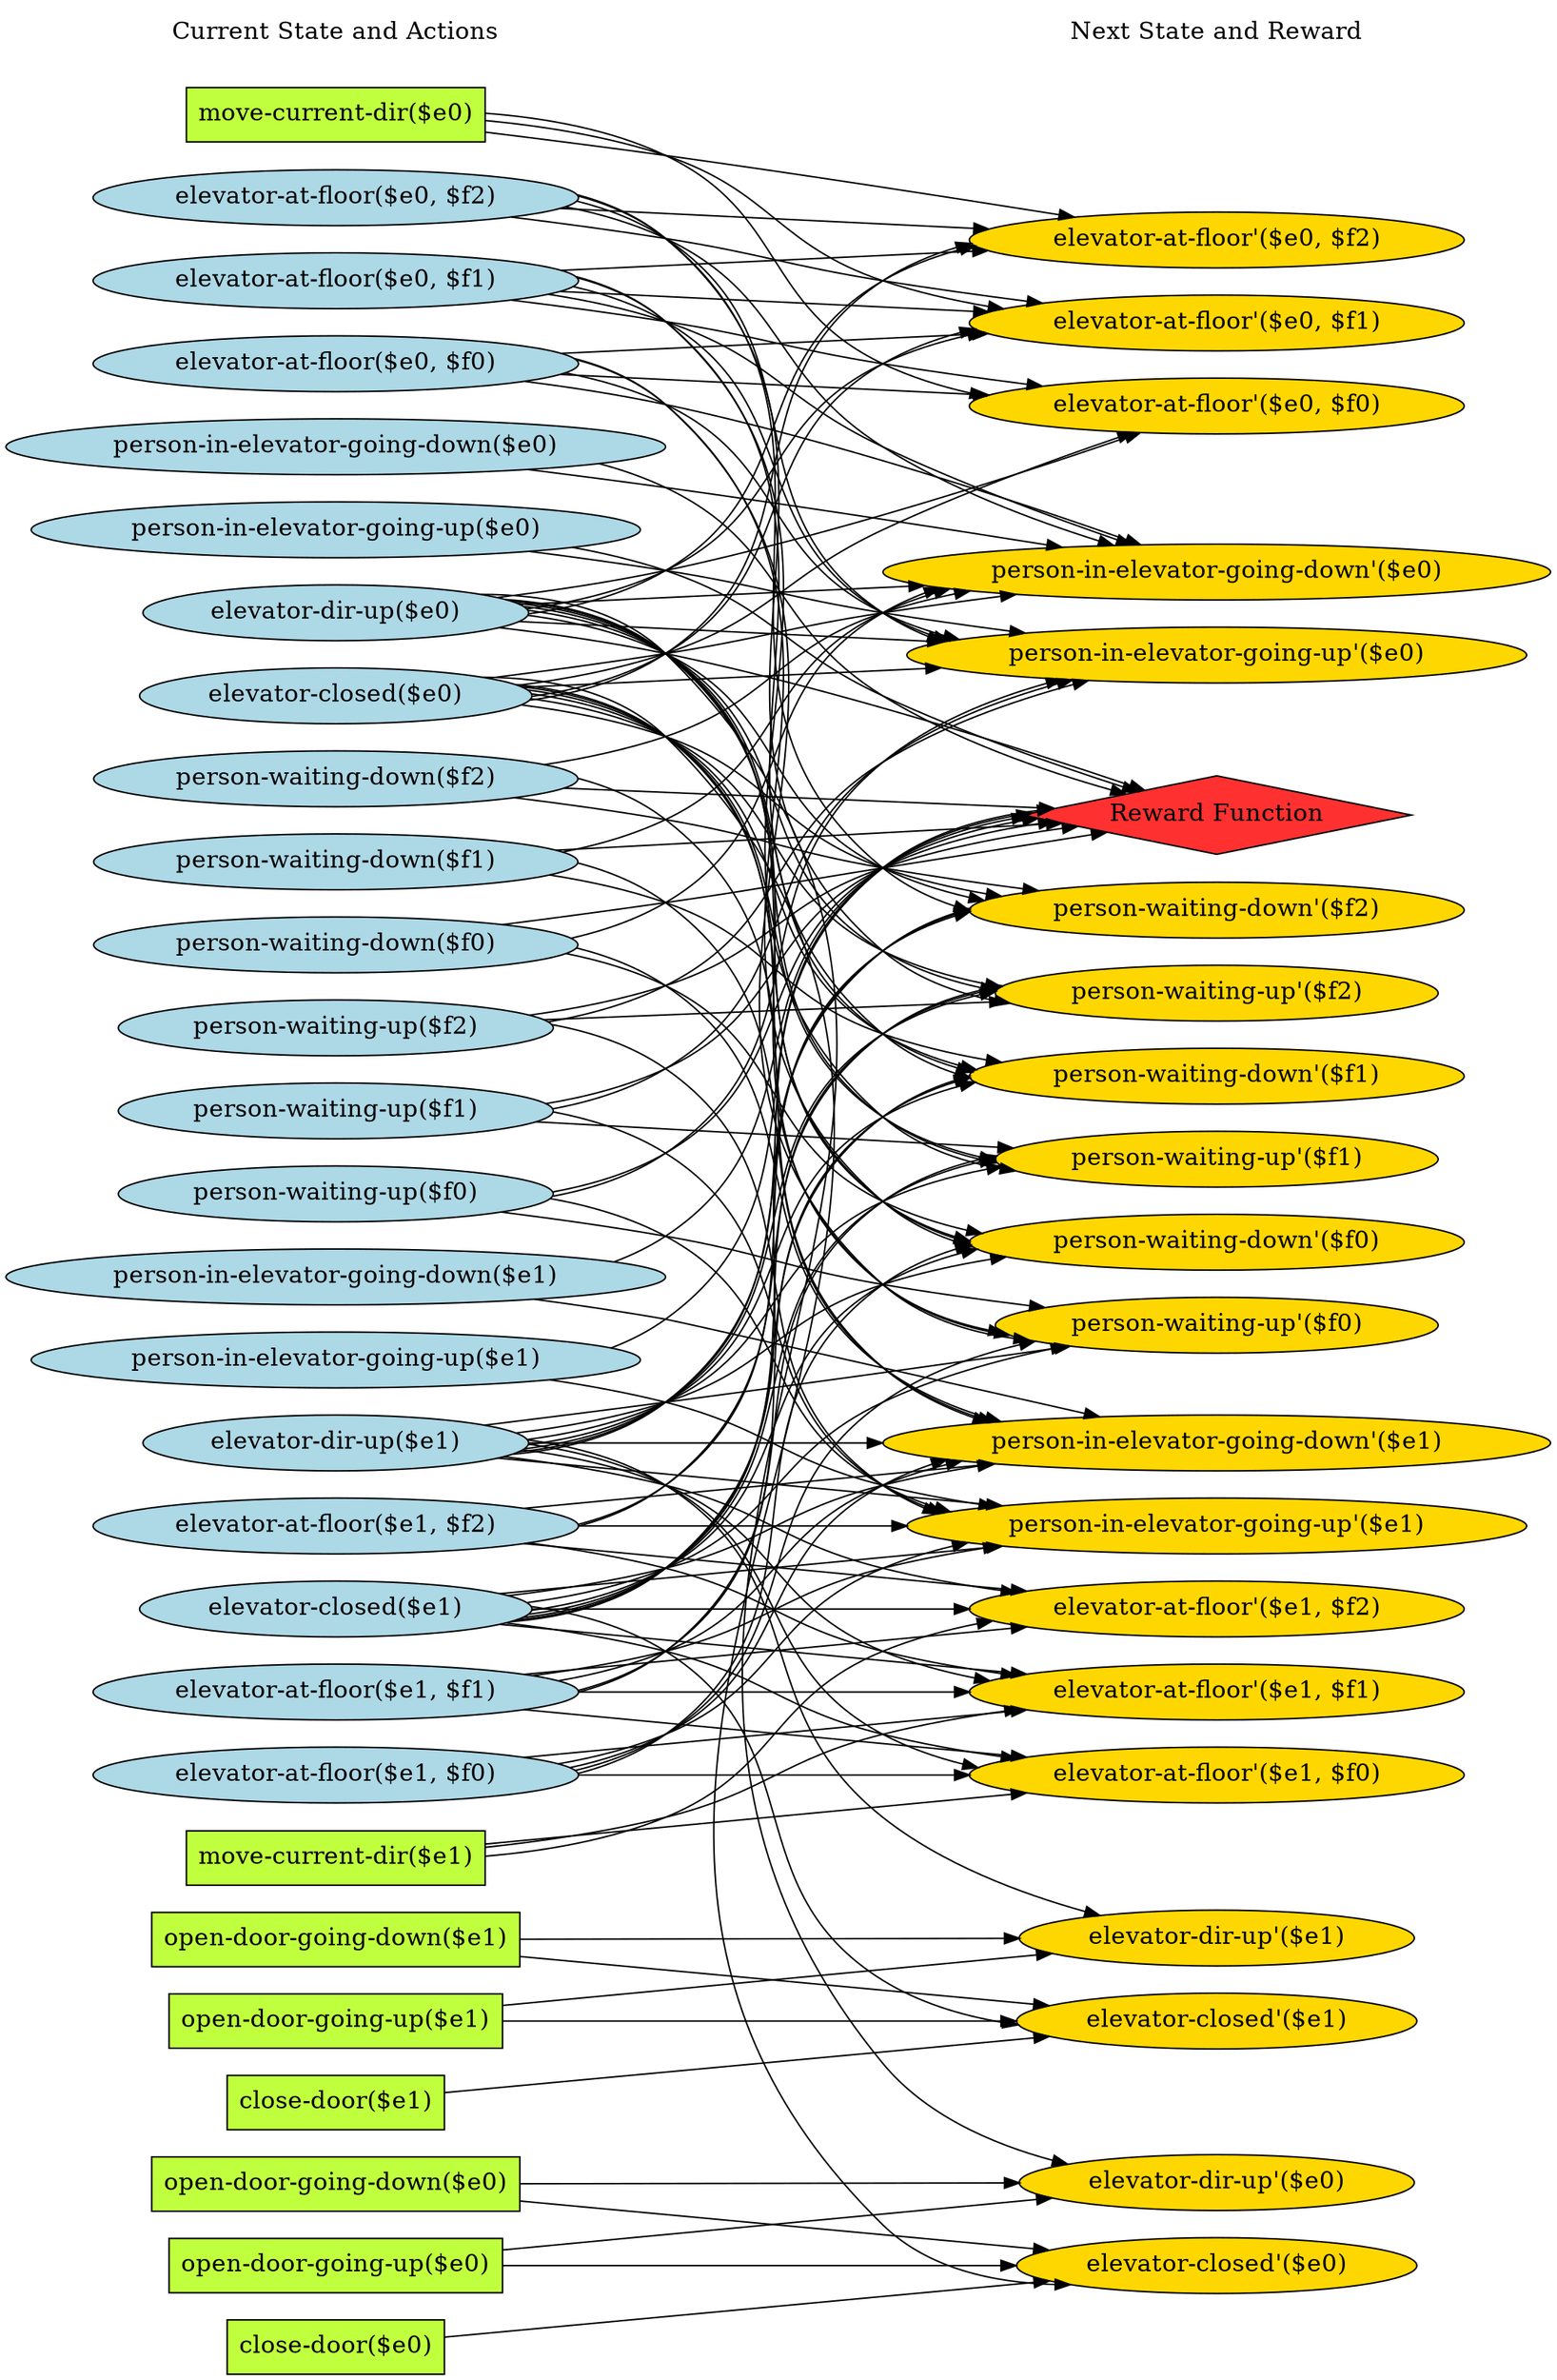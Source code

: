 digraph G {
	graph [bb="0,0,858.18,1567",
		fontname=Helvetica,
		fontsize=16,
		rankdir=LR,
		ranksep=2.00,
		ratio=auto,
		size=600
	];
	node [fontsize=16,
		label="\N"
	];
	{
		graph [rank=same];
		"person-waiting-up($f0)"		 [color=black,
			fillcolor=lightblue,
			height=0.51069,
			pos="177.48,781",
			shape=ellipse,
			style=filled,
			width=3.2802];
		"person-waiting-down($f1)"		 [color=black,
			fillcolor=lightblue,
			height=0.51069,
			pos="177.48,1001",
			shape=ellipse,
			style=filled,
			width=3.6534];
		"person-in-elevator-going-up($e1)"		 [color=black,
			fillcolor=lightblue,
			height=0.51069,
			pos="177.48,671",
			shape=ellipse,
			style=filled,
			width=4.5569];
		"close-door($e1)"		 [color=black,
			fillcolor=olivedrab1,
			height=0.5,
			pos="177.48,180",
			shape=box,
			style=filled,
			width=1.6389];
		"elevator-at-floor($e0, $f1)"		 [color=black,
			fillcolor=lightblue,
			height=0.51069,
			pos="177.48,1386",
			shape=ellipse,
			style=filled,
			width=3.6141];
		"elevator-at-floor($e1, $f2)"		 [color=black,
			fillcolor=lightblue,
			height=0.51069,
			pos="177.48,561",
			shape=ellipse,
			style=filled,
			width=3.6141];
		"person-waiting-down($f0)"		 [color=black,
			fillcolor=lightblue,
			height=0.51069,
			pos="177.48,946",
			shape=ellipse,
			style=filled,
			width=3.6534];
		"open-door-going-down($e1)"		 [color=black,
			fillcolor=olivedrab1,
			height=0.5,
			pos="177.48,288",
			shape=box,
			style=filled,
			width=2.7917];
		"person-in-elevator-going-down($e0)"		 [color=black,
			fillcolor=lightblue,
			height=0.51069,
			pos="177.48,1276",
			shape=ellipse,
			style=filled,
			width=4.9301];
		"close-door($e0)"		 [color=black,
			fillcolor=olivedrab1,
			height=0.5,
			pos="177.48,18",
			shape=box,
			style=filled,
			width=1.6389];
		"elevator-at-floor($e0, $f0)"		 [color=black,
			fillcolor=lightblue,
			height=0.51069,
			pos="177.48,1331",
			shape=ellipse,
			style=filled,
			width=3.6141];
		"elevator-at-floor($e1, $f1)"		 [color=black,
			fillcolor=lightblue,
			height=0.51069,
			pos="177.48,451",
			shape=ellipse,
			style=filled,
			width=3.6141];
		"elevator-dir-up($e1)"		 [color=black,
			fillcolor=lightblue,
			height=0.51069,
			pos="177.48,616",
			shape=ellipse,
			style=filled,
			width=2.8677];
		"Current State and Actions"		 [color=black,
			fillcolor=white,
			height=0.5,
			pos="177.48,1549",
			shape=plaintext,
			style=bold,
			width=2.5139];
		"move-current-dir($e1)"		 [color=black,
			fillcolor=olivedrab1,
			height=0.5,
			pos="177.48,342",
			shape=box,
			style=filled,
			width=2.2222];
		"open-door-going-down($e0)"		 [color=black,
			fillcolor=olivedrab1,
			height=0.5,
			pos="177.48,126",
			shape=box,
			style=filled,
			width=2.7917];
		"person-in-elevator-going-down($e1)"		 [color=black,
			fillcolor=lightblue,
			height=0.51069,
			pos="177.48,726",
			shape=ellipse,
			style=filled,
			width=4.9301];
		"elevator-closed($e0)"		 [color=black,
			fillcolor=lightblue,
			height=0.51069,
			pos="177.48,1111",
			shape=ellipse,
			style=filled,
			width=2.8874];
		"open-door-going-up($e0)"		 [color=black,
			fillcolor=olivedrab1,
			height=0.5,
			pos="177.48,72",
			shape=box,
			style=filled,
			width=2.5278];
		"person-waiting-up($f2)"		 [color=black,
			fillcolor=lightblue,
			height=0.51069,
			pos="177.48,891",
			shape=ellipse,
			style=filled,
			width=3.2802];
		"person-waiting-down($f2)"		 [color=black,
			fillcolor=lightblue,
			height=0.51069,
			pos="177.48,1056",
			shape=ellipse,
			style=filled,
			width=3.6534];
		"elevator-dir-up($e0)"		 [color=black,
			fillcolor=lightblue,
			height=0.51069,
			pos="177.48,1166",
			shape=ellipse,
			style=filled,
			width=2.8677];
		"move-current-dir($e0)"		 [color=black,
			fillcolor=olivedrab1,
			height=0.5,
			pos="177.48,1495",
			shape=box,
			style=filled,
			width=2.2222];
		"elevator-at-floor($e1, $f0)"		 [color=black,
			fillcolor=lightblue,
			height=0.51069,
			pos="177.48,396",
			shape=ellipse,
			style=filled,
			width=3.6141];
		"person-in-elevator-going-up($e0)"		 [color=black,
			fillcolor=lightblue,
			height=0.51069,
			pos="177.48,1221",
			shape=ellipse,
			style=filled,
			width=4.5569];
		"open-door-going-up($e1)"		 [color=black,
			fillcolor=olivedrab1,
			height=0.5,
			pos="177.48,234",
			shape=box,
			style=filled,
			width=2.5278];
		"elevator-closed($e1)"		 [color=black,
			fillcolor=lightblue,
			height=0.51069,
			pos="177.48,506",
			shape=ellipse,
			style=filled,
			width=2.8874];
		"elevator-at-floor($e0, $f2)"		 [color=black,
			fillcolor=lightblue,
			height=0.51069,
			pos="177.48,1441",
			shape=ellipse,
			style=filled,
			width=3.6141];
		"person-waiting-up($f1)"		 [color=black,
			fillcolor=lightblue,
			height=0.51069,
			pos="177.48,836",
			shape=ellipse,
			style=filled,
			width=3.2802];
	}
	{
		graph [rank=same];
		"elevator-at-floor'($e0, $f2)"		 [color=black,
			fillcolor=gold1,
			height=0.51069,
			pos="678.57,1413",
			shape=ellipse,
			style=filled,
			width=3.673];
		"person-waiting-up'($f2)"		 [color=black,
			fillcolor=gold1,
			height=0.51069,
			pos="678.57,911",
			shape=ellipse,
			style=filled,
			width=3.3391];
		"person-waiting-down'($f1)"		 [color=black,
			fillcolor=gold1,
			height=0.51069,
			pos="678.57,856",
			shape=ellipse,
			style=filled,
			width=3.7123];
		"elevator-closed'($e0)"		 [color=black,
			fillcolor=gold1,
			height=0.51069,
			pos="678.57,72",
			shape=ellipse,
			style=filled,
			width=2.9463];
		"Next State and Reward"		 [color=black,
			fillcolor=white,
			height=0.5,
			pos="678.57,1549",
			shape=plaintext,
			style=bold,
			width=2.25];
		"Reward Function"		 [color=black,
			fillcolor=firebrick1,
			height=0.72222,
			pos="678.57,1028",
			shape=diamond,
			style=filled,
			width=3.5278];
		"person-in-elevator-going-down'($e1)"		 [color=black,
			fillcolor=gold1,
			height=0.51069,
			pos="678.57,616",
			shape=ellipse,
			style=filled,
			width=4.989];
		"elevator-at-floor'($e0, $f1)"		 [color=black,
			fillcolor=gold1,
			height=0.51069,
			pos="678.57,1358",
			shape=ellipse,
			style=filled,
			width=3.673];
		"person-waiting-down'($f2)"		 [color=black,
			fillcolor=gold1,
			height=0.51069,
			pos="678.57,966",
			shape=ellipse,
			style=filled,
			width=3.7123];
		"person-waiting-up'($f1)"		 [color=black,
			fillcolor=gold1,
			height=0.51069,
			pos="678.57,801",
			shape=ellipse,
			style=filled,
			width=3.3391];
		"elevator-dir-up'($e0)"		 [color=black,
			fillcolor=gold1,
			height=0.51069,
			pos="678.57,127",
			shape=ellipse,
			style=filled,
			width=2.9266];
		"elevator-closed'($e1)"		 [color=black,
			fillcolor=gold1,
			height=0.51069,
			pos="678.57,234",
			shape=ellipse,
			style=filled,
			width=2.9463];
		"person-in-elevator-going-up'($e0)"		 [color=black,
			fillcolor=gold1,
			height=0.51069,
			pos="678.57,1138",
			shape=ellipse,
			style=filled,
			width=4.6158];
		"elevator-at-floor'($e1, $f0)"		 [color=black,
			fillcolor=gold1,
			height=0.51069,
			pos="678.57,396",
			shape=ellipse,
			style=filled,
			width=3.673];
		"elevator-at-floor'($e0, $f0)"		 [color=black,
			fillcolor=gold1,
			height=0.51069,
			pos="678.57,1303",
			shape=ellipse,
			style=filled,
			width=3.673];
		"person-waiting-up'($f0)"		 [color=black,
			fillcolor=gold1,
			height=0.51069,
			pos="678.57,691",
			shape=ellipse,
			style=filled,
			width=3.3391];
		"elevator-dir-up'($e1)"		 [color=black,
			fillcolor=gold1,
			height=0.51069,
			pos="678.57,289",
			shape=ellipse,
			style=filled,
			width=2.9266];
		"person-in-elevator-going-up'($e1)"		 [color=black,
			fillcolor=gold1,
			height=0.51069,
			pos="678.57,561",
			shape=ellipse,
			style=filled,
			width=4.6158];
		"elevator-at-floor'($e1, $f1)"		 [color=black,
			fillcolor=gold1,
			height=0.51069,
			pos="678.57,451",
			shape=ellipse,
			style=filled,
			width=3.673];
		"person-waiting-down'($f0)"		 [color=black,
			fillcolor=gold1,
			height=0.51069,
			pos="678.57,746",
			shape=ellipse,
			style=filled,
			width=3.7123];
		"elevator-at-floor'($e1, $f2)"		 [color=black,
			fillcolor=gold1,
			height=0.51069,
			pos="678.57,506",
			shape=ellipse,
			style=filled,
			width=3.673];
		"person-in-elevator-going-down'($e0)"		 [color=black,
			fillcolor=gold1,
			height=0.51069,
			pos="678.57,1193",
			shape=ellipse,
			style=filled,
			width=4.989];
	}
	"person-waiting-up($f0)" -> "Reward Function"	 [pos="e,581.18,1021.9 291.11,786.04 313.34,790.5 335.72,797.67 354.97,809 444.46,861.68 410.45,938.71 498.97,993 520.61,1006.3 546.25,\
1014.7 571.26,1019.9"];
	"person-waiting-up($f0)" -> "person-in-elevator-going-up'($e0)"	 [color=black,
		pos="e,609.82,1121.1 293.87,784.17 315.53,788.82 336.99,796.54 354.97,809 461.61,882.94 401.95,976.82 498.97,1063 527.57,1088.4 566.03,\
1106 599.93,1117.8",
		style=solid];
	"person-waiting-up($f0)" -> "person-waiting-up'($f0)"	 [color=black,
		pos="e,589.67,703.41 264.89,768.61 293.62,764.14 325.75,758.76 354.97,753 419.49,740.28 434.44,731.66 498.97,719 525.05,713.88 553.42,\
709.09 579.71,704.96",
		style=solid];
	"person-waiting-up($f0)" -> "person-in-elevator-going-up'($e1)"	 [color=black,
		pos="e,542.99,571.65 290.16,775.2 312.58,770.81 335.27,763.86 354.97,753 439.92,706.17 413.98,635.75 498.97,589 509.71,583.09 521.33,\
578.33 533.31,574.51",
		style=solid];
	"person-waiting-down($f1)" -> "person-waiting-down'($f1)"	 [color=black,
		pos="e,567.19,866.27 287.09,990.7 309.94,986.62 333.59,980.94 354.97,973 425.5,946.82 428.41,910.12 498.97,884 517.35,877.2 537.39,872.04 \
557.19,868.15",
		style=solid];
	"person-waiting-down($f1)" -> "Reward Function"	 [pos="e,577.69,1022.6 300.57,1007.6 382.05,1012 488.3,1017.8 567.23,1022"];
	"person-waiting-down($f1)" -> "person-in-elevator-going-down'($e1)"	 [color=black,
		pos="e,565.02,630.4 305.2,996.35 323.1,991.45 340.35,984.02 354.97,973 475.95,881.79 382.95,761.45 498.97,664 515.2,650.36 534.95,640.57 \
555.31,633.54",
		style=solid];
	"person-waiting-down($f1)" -> "person-in-elevator-going-down'($e0)"	 [color=black,
		pos="e,542.71,1180.9 295,1009.3 315.65,1013.6 336.46,1019.9 354.97,1029 433.96,1067.9 419.94,1126.2 498.97,1165 509.64,1170.2 521.07,\
1174.5 532.8,1178.1",
		style=solid];
	"person-in-elevator-going-up($e1)" -> "Reward Function"	 [pos="e,572.09,1023.6 319.42,680.43 332.13,685.02 344.24,691.07 354.97,699 471.99,785.46 383.53,904.43 498.97,993 517.2,1007 539.49,1015.9 \
562.06,1021.4"];
	"person-in-elevator-going-up($e1)" -> "person-in-elevator-going-up'($e1)"	 [color=black,
		pos="e,567.28,574.69 287.47,657.23 309.96,653.41 333.37,648.7 354.97,643 421.06,625.56 432.86,606.38 498.97,589 517.66,584.08 537.7,579.91 \
557.36,576.41",
		style=solid];
	"close-door($e1)" -> "elevator-closed'($e1)"	 [color=black,
		pos="e,588.19,224.33 236.71,186.3 320.45,195.36 476.02,212.19 578.16,223.24",
		style=solid];
	"elevator-at-floor($e0, $f1)" -> "elevator-at-floor'($e0, $f2)"	 [color=black,
		pos="e,554.84,1406.4 299.3,1392.5 373.43,1396.5 468.43,1401.7 544.68,1405.8",
		style=solid];
	"elevator-at-floor($e0, $f1)" -> "person-waiting-down'($f1)"	 [color=black,
		pos="e,546.52,859.04 306.2,1383.3 324.07,1378.1 341.05,1370.1 354.97,1358 520.99,1213.4 332.81,1028.5 498.97,884 510.03,874.38 523.01,\
867.34 536.83,862.25",
		style=solid];
	"elevator-at-floor($e0, $f1)" -> "elevator-at-floor'($e0, $f1)"	 [color=black,
		pos="e,555.4,1364.9 298.66,1379.3 373.06,1375.1 468.65,1369.7 545.21,1365.4",
		style=solid];
	"elevator-at-floor($e0, $f1)" -> "person-waiting-up'($f1)"	 [color=black,
		pos="e,558.11,800.55 306.51,1383.6 324.34,1378.4 341.23,1370.3 354.97,1358 536.35,1195.3 317.44,991.54 498.97,829 512.94,816.49 530.12,\
808.29 548.26,803.08",
		style=solid];
	"elevator-at-floor($e0, $f1)" -> "person-in-elevator-going-up'($e0)"	 [color=black,
		pos="e,540.1,1148.3 299.62,1379.5 319.04,1374.9 338.23,1368.1 354.97,1358 446.33,1302.9 407.56,1221 498.97,1166 508.75,1160.1 519.35,\
1155.3 530.34,1151.5",
		style=solid];
	"elevator-at-floor($e0, $f1)" -> "elevator-at-floor'($e0, $f0)"	 [color=black,
		pos="e,588,1316.5 266.54,1372.5 294.81,1368.1 326.23,1363 354.97,1358 419.13,1346.9 434.8,1342 498.97,1331 524.5,1326.6 552.14,1322.1 \
577.86,1318.1",
		style=solid];
	"elevator-at-floor($e0, $f1)" -> "person-in-elevator-going-down'($e0)"	 [color=black,
		pos="e,636.32,1211 284.54,1375.5 308.13,1371.4 332.72,1365.8 354.97,1358 424.46,1333.6 433.52,1309.8 498.97,1276 541.51,1254.1 590.93,\
1231.3 626.99,1215.2",
		style=solid];
	"elevator-at-floor($e1, $f2)" -> "person-waiting-up'($f2)"	 [color=black,
		pos="e,559.26,908.68 303.65,565.53 322.06,570.4 339.87,577.85 354.97,589 471.99,675.46 381.87,796.64 498.97,883 513.85,893.97 531.34,\
901.38 549.45,906.28",
		style=solid];
	"elevator-at-floor($e1, $f2)" -> "person-in-elevator-going-down'($e1)"	 [color=black,
		pos="e,555.69,602.57 280.69,572.26 357.28,580.7 462.73,592.32 545.69,601.47",
		style=solid];
	"elevator-at-floor($e1, $f2)" -> "person-waiting-down'($f2)"	 [color=black,
		pos="e,547.98,961.88 305.19,564.95 323.19,569.93 340.48,577.56 354.97,589 486.66,692.99 367.18,834.13 498.97,938 510.58,947.16 523.98,\
953.89 538.1,958.78",
		style=solid];
	"elevator-at-floor($e1, $f2)" -> "person-in-elevator-going-up'($e1)"	 [color=black,
		pos="e,512.17,561 307.66,561 366.88,561 437.99,561 501.97,561",
		style=solid];
	"elevator-at-floor($e1, $f2)" -> "elevator-at-floor'($e1, $f1)"	 [color=black,
		pos="e,577.63,463 276.77,549 302.44,544.89 329.92,539.61 354.97,533 421.06,515.56 432.86,496.38 498.97,479 520.91,473.23 544.71,468.48 \
567.56,464.65",
		style=solid];
	"elevator-at-floor($e1, $f2)" -> "elevator-at-floor'($e1, $f2)"	 [color=black,
		pos="e,574.22,517.39 280.69,549.74 363.12,540.65 478.98,527.89 564.24,518.49",
		style=solid];
	"person-waiting-down($f0)" -> "Reward Function"	 [pos="e,608.69,1016.3 265.58,959.67 294.08,964.18 325.88,969.26 354.97,974 438.09,987.55 533.18,1003.5 598.47,1014.6"];
	"person-waiting-down($f0)" -> "person-in-elevator-going-down'($e1)"	 [color=black,
		pos="e,568.73,630.7 303.53,940.54 321.85,935.78 339.67,928.61 354.97,918 461.61,844.06 396.36,743.44 498.97,664 516.47,650.45 537.5,640.72 \
558.89,633.73",
		style=solid];
	"person-waiting-down($f0)" -> "person-waiting-down'($f0)"	 [color=black,
		pos="e,558.03,754.06 296.14,937.89 316.47,933.57 336.86,927.23 354.97,918 435.61,876.9 418.29,815.03 498.97,774 514.17,766.27 530.96,\
760.56 547.99,756.36",
		style=solid];
	"person-waiting-down($f0)" -> "person-in-elevator-going-down'($e0)"	 [color=black,
		pos="e,536.89,1181.7 300.06,952.69 319.32,957.23 338.35,964.01 354.97,974 446.09,1028.8 407.79,1110.3 498.97,1165 507.84,1170.3 517.39,\
1174.7 527.3,1178.4",
		style=solid];
	"open-door-going-down($e1)" -> "elevator-closed'($e1)"	 [color=black,
		pos="e,588,243.69 278.28,277.2 365.3,267.79 490.86,254.2 577.85,244.79",
		style=solid];
	"open-door-going-down($e1)" -> "elevator-dir-up'($e1)"	 [color=black,
		pos="e,573.22,288.79 278.28,288.2 360.51,288.36 477.16,288.6 563.15,288.77",
		style=solid];
	"person-in-elevator-going-down($e0)" -> "Reward Function"	 [pos="e,631.74,1044.5 311.31,1263.9 326.46,1259.9 341.34,1254.7 354.97,1248 434.16,1208.9 425.95,1160.7 498.97,1111 537.5,1084.8 585.64,\
1062.9 622.23,1048.3"];
	"person-in-elevator-going-down($e0)" -> "person-in-elevator-going-down'($e0)"	 [color=black,
		pos="e,586.54,1208.8 276.53,1260.6 302.08,1256.6 329.56,1252.2 354.97,1248 429.2,1235.8 512.95,1221.5 576.52,1210.5",
		style=solid];
	"close-door($e0)" -> "elevator-closed'($e0)"	 [color=black,
		pos="e,588.19,62.329 236.71,24.3 320.45,33.36 476.02,50.192 578.16,61.244",
		style=solid];
	"elevator-at-floor($e0, $f0)" -> "elevator-at-floor'($e0, $f1)"	 [color=black,
		pos="e,554.84,1351.4 299.3,1337.5 373.43,1341.5 468.43,1346.7 544.68,1350.8",
		style=solid];
	"elevator-at-floor($e0, $f0)" -> "person-in-elevator-going-up'($e0)"	 [color=black,
		pos="e,545.97,1149.3 294.56,1322.8 315.36,1318.5 336.33,1312.2 354.97,1303 434.16,1263.9 419.73,1205.1 498.97,1166 510.63,1160.2 523.2,\
1155.6 536.08,1151.9",
		style=solid];
	"elevator-at-floor($e0, $f0)" -> "elevator-at-floor'($e0, $f0)"	 [color=black,
		pos="e,555.4,1309.9 298.66,1324.3 373.06,1320.1 468.65,1314.7 545.21,1310.4",
		style=solid];
	"elevator-at-floor($e0, $f0)" -> "person-waiting-up'($f0)"	 [color=black,
		pos="e,558.29,690.13 306.78,1328.9 324.57,1323.7 341.38,1315.5 354.97,1303 551.81,1122.1 301.96,899.71 498.97,719 512.89,706.23 530.13,\
697.92 548.37,692.67",
		style=solid];
	"elevator-at-floor($e0, $f0)" -> "person-waiting-down'($f0)"	 [color=black,
		pos="e,546.2,748.68 306.51,1328.6 324.34,1323.4 341.23,1315.3 354.97,1303 536.35,1140.3 317.44,936.54 498.97,774 509.89,764.22 522.78,\
757.07 536.54,751.93",
		style=solid];
	"elevator-at-floor($e0, $f0)" -> "person-in-elevator-going-down'($e0)"	 [color=black,
		pos="e,633.15,1210.9 274.8,1318.8 300.99,1314.6 329.22,1309.4 354.97,1303 451.53,1279.1 560.4,1239.1 623.76,1214.5",
		style=solid];
	"elevator-at-floor($e1, $f1)" -> "person-waiting-down'($f1)"	 [color=black,
		pos="e,547.98,851.88 305.19,454.95 323.19,459.93 340.48,467.56 354.97,479 486.66,582.99 367.18,724.13 498.97,828 510.58,837.16 523.98,\
843.89 538.1,848.78",
		style=solid];
	"elevator-at-floor($e1, $f1)" -> "person-in-elevator-going-down'($e1)"	 [color=black,
		pos="e,547.65,603.37 290.49,460.3 312.42,464.46 334.85,470.43 354.97,479 428.82,510.45 425.09,556.62 498.97,588 511.29,593.23 524.46,\
597.5 537.86,600.98",
		style=solid];
	"elevator-at-floor($e1, $f1)" -> "person-waiting-up'($f1)"	 [color=black,
		pos="e,559.26,798.68 303.65,455.53 322.06,460.4 339.87,467.85 354.97,479 471.99,565.46 381.87,686.64 498.97,773 513.85,783.97 531.34,\
791.38 549.45,796.28",
		style=solid];
	"elevator-at-floor($e1, $f1)" -> "elevator-at-floor'($e1, $f0)"	 [color=black,
		pos="e,574.22,407.39 280.69,439.74 363.12,430.65 478.98,417.89 564.24,408.49",
		style=solid];
	"elevator-at-floor($e1, $f1)" -> "person-in-elevator-going-up'($e1)"	 [color=black,
		pos="e,567.28,547.31 276.77,463 302.44,467.11 329.92,472.39 354.97,479 421.06,496.44 432.86,515.62 498.97,533 517.66,537.92 537.7,542.09 \
557.36,545.59",
		style=solid];
	"elevator-at-floor($e1, $f1)" -> "elevator-at-floor'($e1, $f1)"	 [color=black,
		pos="e,546.33,451 307.66,451 377.73,451 464.44,451 536.3,451",
		style=solid];
	"elevator-at-floor($e1, $f1)" -> "elevator-at-floor'($e1, $f2)"	 [color=black,
		pos="e,574.22,494.61 280.69,462.26 363.12,471.35 478.98,484.11 564.24,493.51",
		style=solid];
	"elevator-dir-up($e1)" -> "person-waiting-up'($f2)"	 [color=black,
		pos="e,560.13,907.45 280.71,617.14 306.61,621.32 333.23,629.35 354.97,644 457.81,713.3 396.06,813.8 498.97,883 514.31,893.32 532.05,900.37 \
550.27,905.11",
		style=solid];
	"elevator-dir-up($e1)" -> "person-waiting-down'($f1)"	 [color=black,
		pos="e,554.23,849.11 279.56,618.96 305.47,623.13 332.38,630.7 354.97,644 444.46,696.68 409.43,775.4 498.97,828 512.86,836.16 528.37,842.18 \
544.28,846.58",
		style=solid];
	"elevator-dir-up($e1)" -> "Reward Function"	 [pos="e,569.51,1024.1 280.9,614.77 307.24,618.88 334.03,627.47 354.97,644 486.66,747.99 369.18,886.65 498.97,993 516.32,1007.2 537.78,\
1016.2 559.74,1021.9"];
	"elevator-dir-up($e1)" -> "person-in-elevator-going-down'($e1)"	 [color=black,
		pos="e,498.47,616 280.99,616 340.67,616 417.79,616 488.14,616",
		style=solid];
	"elevator-dir-up($e1)" -> "person-waiting-down'($f2)"	 [color=black,
		pos="e,549.07,961.18 281.13,615.81 307.18,619.98 333.76,628.33 354.97,644 471.99,730.46 381.87,851.64 498.97,938 511.09,946.94 524.94,\
953.51 539.45,958.29",
		style=solid];
	"elevator-dir-up($e1)" -> "person-waiting-up'($f1)"	 [color=black,
		pos="e,567.4,793.85 276.27,621.41 302.73,625.54 330.73,632.47 354.97,644 432.56,680.9 421.34,736.17 498.97,773 517.12,781.61 537.37,787.67 \
557.52,791.91",
		style=solid];
	"elevator-dir-up($e1)" -> "elevator-at-floor'($e1, $f0)"	 [color=black,
		pos="e,556.58,403.29 278.61,612.25 304.66,608.09 331.87,600.73 354.97,588 439.92,541.17 413.98,470.75 498.97,424 513.68,415.91 530.04,\
409.97 546.73,405.65",
		style=solid];
	"elevator-dir-up($e1)" -> "person-waiting-up'($f0)"	 [color=black,
		pos="e,591.98,678.14 257.02,627.8 344.95,641.02 487.47,662.43 581.86,676.62",
		style=solid];
	"elevator-dir-up($e1)" -> "elevator-dir-up'($e1)"	 [color=black,
		pos="e,622.29,304.68 280.32,614.28 306.23,610.1 332.94,602.22 354.97,588 452.84,524.82 410.26,444.5 498.97,369 531.98,340.9 576.46,320.94 \
612.77,307.98",
		style=solid];
	"elevator-dir-up($e1)" -> "person-in-elevator-going-up'($e1)"	 [color=black,
		pos="e,559.98,573.96 265.7,606.39 344.27,597.73 460.75,584.89 549.81,575.08",
		style=solid];
	"elevator-dir-up($e1)" -> "elevator-at-floor'($e1, $f1)"	 [color=black,
		pos="e,563.75,460.26 274.29,609.47 301.15,605.35 329.85,598.7 354.97,588 428.82,556.55 425.09,510.38 498.97,479 516.19,471.68 535.07,\
466.26 553.91,462.24",
		style=solid];
	"elevator-dir-up($e1)" -> "person-waiting-down'($f0)"	 [color=black,
		pos="e,570.95,734.98 268.66,624.69 296.76,628.89 327.55,635.03 354.97,644 423.36,666.36 430.55,695.7 498.97,718 518.68,724.42 540.1,729.4 \
561.05,733.24",
		style=solid];
	"elevator-dir-up($e1)" -> "elevator-at-floor'($e1, $f2)"	 [color=black,
		pos="e,577.63,518 264.04,605.97 293.15,601.62 325.72,595.72 354.97,588 421.06,570.56 432.86,551.38 498.97,534 520.91,528.23 544.71,523.48 \
567.56,519.65",
		style=solid];
	"Current State and Actions" -> "Next State and Reward"	 [color=black,
		pos="e,597.46,1549 268,1549 358.21,1549 496.69,1549 587.21,1549",
		style=invis];
	"move-current-dir($e1)" -> "elevator-at-floor'($e1, $f0)"	 [color=black,
		pos="e,573.73,384.76 257.57,350.56 340.04,359.48 470.11,373.55 563.65,383.67",
		style=solid];
	"move-current-dir($e1)" -> "elevator-at-floor'($e1, $f1)"	 [color=black,
		pos="e,577.63,439 257.82,350.58 288.47,354.82 323.63,360.82 354.97,369 421.1,386.26 432.86,405.62 498.97,423 520.91,428.77 544.71,433.52 \
567.56,437.35",
		style=solid];
	"move-current-dir($e1)" -> "elevator-at-floor'($e1, $f2)"	 [color=black,
		pos="e,563.75,496.74 257.64,345.72 288.91,349.32 324.56,356.15 354.97,369 428.9,400.25 425.09,446.62 498.97,478 516.19,485.32 535.07,\
490.74 553.91,494.76",
		style=solid];
	"open-door-going-down($e0)" -> "elevator-closed'($e0)"	 [color=black,
		pos="e,588,81.692 278.28,115.2 365.3,105.79 490.86,92.202 577.85,82.789",
		style=solid];
	"open-door-going-down($e0)" -> "elevator-dir-up'($e0)"	 [color=black,
		pos="e,573.22,126.79 278.28,126.2 360.51,126.36 477.16,126.6 563.15,126.77",
		style=solid];
	"person-in-elevator-going-down($e1)" -> "Reward Function"	 [pos="e,575.8,1022.9 320.52,737.04 332.72,741.34 344.42,746.89 354.97,754 457.81,823.3 397.39,921.85 498.97,993 518.56,1006.7 542.17,1015.4 \
565.73,1020.8"];
	"person-in-elevator-going-down($e1)" -> "person-in-elevator-going-down'($e1)"	 [color=black,
		pos="e,612.92,633.18 282.36,711.14 306.28,707.27 331.57,702.82 354.97,698 401.85,688.34 523.15,656.85 602.93,635.82",
		style=solid];
	"elevator-closed($e0)" -> "elevator-at-floor'($e0, $f2)"	 [color=black,
		pos="e,551.63,1407.7 281.29,1112 307.05,1116.2 333.45,1124.3 354.97,1139 459.58,1210.5 394.29,1313.6 498.97,1385 511.84,1393.8 526.43,\
1400.2 541.59,1404.9",
		style=solid];
	"elevator-closed($e0)" -> "person-waiting-up'($f2)"	 [color=black,
		pos="e,565.56,917.55 278.07,1106.2 304.13,1102.1 331.47,1095 354.97,1083 435.61,1041.9 418.29,980.03 498.97,939 516.44,930.12 536.01,\
923.9 555.63,919.58",
		style=solid];
	"elevator-closed($e0)" -> "person-waiting-down'($f1)"	 [color=black,
		pos="e,553.44,862.46 280.82,1108.5 306.45,1104.3 332.9,1096.6 354.97,1083 447.99,1025.9 405.89,941.06 498.97,884 512.6,875.65 527.87,\
869.51 543.6,865.03",
		style=solid];
	"elevator-closed($e0)" -> "elevator-closed'($e0)"	 [color=black,
		pos="e,577.53,66.37 276.89,1116.4 305.54,1112.9 334.58,1103.6 354.97,1083 665.33,768.93 188.32,413.79 498.97,100 517.1,81.687 541.97,\
72.241 567.39,67.857",
		style=solid];
	"elevator-closed($e0)" -> "elevator-at-floor'($e0, $f1)"	 [color=black,
		pos="e,554.54,1351.5 280.64,1113.8 306.27,1118 332.76,1125.7 354.97,1139 446.09,1193.8 407.79,1275.3 498.97,1330 512.9,1338.4 528.5,1344.5 \
544.52,1348.9",
		style=solid];
	"elevator-closed($e0)" -> "person-waiting-down'($f2)"	 [color=black,
		pos="e,565.28,975.82 271.88,1103.3 299.24,1099.1 328.82,1092.8 354.97,1083 425.66,1056.6 428.18,1019.2 498.97,993 516.75,986.42 536.1,\
981.44 555.27,977.68",
		style=solid];
	"elevator-closed($e0)" -> "person-waiting-up'($f1)"	 [color=black,
		pos="e,559.87,804.17 281.43,1110.2 307.19,1106 333.55,1097.8 354.97,1083 461.61,1009.1 392.25,902.84 498.97,829 514.17,818.48 531.84,\
811.32 550.03,806.53",
		style=solid];
	"elevator-closed($e0)" -> "person-in-elevator-going-up'($e0)"	 [color=black,
		pos="e,528.99,1130 277.09,1116.3 346.01,1120.1 439.55,1125.1 518.89,1129.4",
		style=solid];
	"elevator-closed($e0)" -> "elevator-at-floor'($e0, $f0)"	 [color=black,
		pos="e,637.42,1285.4 270.69,1119.3 298.3,1123.5 328.3,1129.7 354.97,1139 424.32,1163.1 433.62,1186.5 498.97,1220 541.98,1242.1 591.95,\
1265.1 628.08,1281.2",
		style=solid];
	"elevator-closed($e0)" -> "person-waiting-up'($f0)"	 [color=black,
		pos="e,558.43,692.23 281.52,1112.4 307.71,1108.2 334.27,1099.6 354.97,1083 490.72,974.19 363.12,827.69 498.97,719 513.34,707.5 530.5,\
699.8 548.41,694.76",
		style=solid];
	"elevator-closed($e0)" -> "person-waiting-down'($f0)"	 [color=black,
		pos="e,548.88,750.57 281.79,1111.4 307.69,1107.2 334.04,1098.8 354.97,1083 475.95,991.79 377.9,865.1 498.97,774 511,764.94 524.8,758.3 \
539.28,753.48",
		style=solid];
	"elevator-closed($e0)" -> "person-in-elevator-going-down'($e0)"	 [color=black,
		pos="e,577.38,1177.7 256.73,1123 287.39,1127.9 322.85,1133.6 354.97,1139 419.09,1149.9 434.84,1154.2 498.97,1165 521.07,1168.7 544.75,\
1172.6 567.4,1176.1",
		style=solid];
	"open-door-going-up($e0)" -> "elevator-closed'($e0)"	 [color=black,
		pos="e,572.18,72 268.58,72 350.76,72 472.66,72 562,72",
		style=solid];
	"open-door-going-up($e0)" -> "elevator-dir-up'($e0)"	 [color=black,
		pos="e,589.02,117.24 268.58,81.928 356.13,91.576 488.73,106.19 579.04,116.14",
		style=solid];
	"person-waiting-up($f2)" -> "person-waiting-up'($f2)"	 [color=black,
		pos="e,561.88,906.36 292.05,895.55 369.42,898.65 471.91,902.76 551.77,905.96",
		style=solid];
	"person-waiting-up($f2)" -> "Reward Function"	 [pos="e,600.72,1017.8 276.89,900.97 302.68,905.1 330.2,910.9 354.97,919 423.36,941.36 430.99,969.4 498.97,993 528.2,1003.1 561.2,1010.7 \
590.82,1016.1"];
	"person-waiting-up($f2)" -> "person-in-elevator-going-up'($e0)"	 [color=black,
		pos="e,621.25,1120.7 288.24,897.53 311.14,901.84 334.51,908.58 354.97,919 435.61,960.1 423.83,1012.5 498.97,1063 533.54,1086.2 576.47,\
1104.5 611.57,1117.2",
		style=solid];
	"person-waiting-up($f2)" -> "person-in-elevator-going-up'($e1)"	 [color=black,
		pos="e,535.64,570.42 294.65,888.18 316.13,883.48 337.32,875.66 354.97,863 466.76,782.83 387.1,669.07 498.97,589 507.38,582.98 516.59,\
578.04 526.25,574.01",
		style=solid];
	"person-waiting-down($f2)" -> "Reward Function"	 [pos="e,578.66,1033.5 299.94,1049.2 381.98,1044.6 489.37,1038.6 568.64,1034.1"];
	"person-waiting-down($f2)" -> "person-in-elevator-going-down'($e1)"	 [color=black,
		pos="e,562.46,630.16 306.25,1052 323.9,1047 340.81,1039.4 354.97,1028 490.72,919.19 369.13,779.8 498.97,664 514.31,650.32 533.15,640.48 \
552.78,633.41",
		style=solid];
	"person-waiting-down($f2)" -> "person-waiting-down'($f2)"	 [color=black,
		pos="e,582.29,978.81 270.33,1042.9 297.65,1038.6 327.59,1033.5 354.97,1028 419.55,1015.1 434.34,1005.7 498.97,993 522.63,988.35 548.2,\
984.05 572.38,980.32",
		style=solid];
	"person-waiting-down($f2)" -> "person-in-elevator-going-down'($e0)"	 [color=black,
		pos="e,554.61,1179.7 284.98,1066.7 308.42,1070.7 332.85,1076.3 354.97,1084 424.32,1108.1 429.59,1140.9 498.97,1165 513.44,1170 528.89,\
1174.1 544.41,1177.5",
		style=solid];
	"elevator-dir-up($e0)" -> "elevator-at-floor'($e0, $f2)"	 [color=black,
		pos="e,554.54,1406.5 279.72,1168.7 305.63,1172.9 332.5,1180.5 354.97,1194 446.09,1248.8 407.79,1330.3 498.97,1385 512.9,1393.4 528.5,\
1399.5 544.52,1403.9",
		style=solid];
	"elevator-dir-up($e0)" -> "person-waiting-up'($f2)"	 [color=black,
		pos="e,561.86,915.58 279.9,1163.6 305.81,1159.4 332.63,1151.7 354.97,1138 447.99,1080.9 405.89,996.06 498.97,939 515.03,929.15 533.38,\
922.38 552.07,917.79",
		style=solid];
	"elevator-dir-up($e0)" -> "person-waiting-down'($f1)"	 [color=black,
		pos="e,550.57,861.38 280.97,1165.2 306.87,1161.1 333.42,1152.9 354.97,1138 461.61,1064.1 392.25,957.84 498.97,884 511.57,875.28 525.85,\
868.87 540.73,864.21",
		style=solid];
	"elevator-dir-up($e0)" -> "Reward Function"	 [pos="e,634.96,1045.2 263.01,1155.6 292.34,1151.2 325.31,1145.4 354.97,1138 452.48,1113.8 562.55,1073.3 625.63,1048.8"];
	"elevator-dir-up($e0)" -> "elevator-at-floor'($e0, $f1)"	 [color=black,
		pos="e,559.66,1349.8 276.93,1171.1 303.25,1175.2 331.03,1182.2 354.97,1194 433.96,1232.9 419.94,1291.2 498.97,1330 514.78,1337.8 532.24,\
1343.5 549.86,1347.6",
		style=solid];
	"elevator-dir-up($e0)" -> "person-waiting-down'($f2)"	 [color=black,
		pos="e,556.61,973.56 277.64,1161.4 303.83,1157.2 331.36,1150.1 354.97,1138 435.82,1096.6 417.97,1034.1 498.97,993 513.81,985.47 530.18,\
979.9 546.8,975.8",
		style=solid];
	"elevator-dir-up($e0)" -> "person-waiting-up'($f1)"	 [color=black,
		pos="e,559.06,803.05 280.88,1166.5 307.07,1162.4 333.79,1154 354.97,1138 475.95,1046.8 377.9,920.1 498.97,829 513.74,817.88 531.18,810.4 \
549.26,805.46",
		style=solid];
	"elevator-dir-up($e0)" -> "elevator-dir-up'($e0)"	 [color=black,
		pos="e,608.94,140.8 276.33,1171.4 305.13,1167.9 334.39,1158.7 354.97,1138 650.46,841.36 245.06,539.92 498.97,207 523.26,175.14 563.07,\
155.66 598.94,143.91",
		style=solid];
	"elevator-dir-up($e0)" -> "person-in-elevator-going-up'($e0)"	 [color=black,
		pos="e,529.92,1146.3 276.19,1160.5 345.46,1156.6 439.89,1151.3 519.76,1146.9",
		style=solid];
	"elevator-dir-up($e0)" -> "elevator-at-floor'($e0, $f0)"	 [color=black,
		pos="e,633.91,1285.6 263,1176.5 292.33,1180.9 325.3,1186.7 354.97,1194 451.88,1217.9 561.28,1257.7 624.54,1282",
		style=solid];
	"elevator-dir-up($e0)" -> "person-waiting-up'($f0)"	 [color=black,
		pos="e,558.39,691.51 280.19,1168.3 306.99,1164.3 334.18,1155.5 354.97,1138 505.76,1011.4 348.06,845.5 498.97,719 513.24,707.04 530.49,\
699.11 548.57,694",
		style=solid];
	"elevator-dir-up($e0)" -> "person-waiting-down'($f0)"	 [color=black,
		pos="e,547.83,749.93 280.6,1167.5 307.09,1163.4 334.03,1154.8 354.97,1138 490.72,1029.2 363.12,882.69 498.97,774 510.52,764.76 523.87,\
757.97 537.96,753.05",
		style=solid];
	"elevator-dir-up($e0)" -> "person-in-elevator-going-down'($e0)"	 [color=black,
		pos="e,519.39,1184.4 276.49,1171.3 342.65,1174.9 431.67,1179.7 509.04,1183.9",
		style=solid];
	"move-current-dir($e0)" -> "elevator-at-floor'($e0, $f2)"	 [color=black,
		pos="e,595.76,1427.3 257.6,1483.2 288.05,1478.6 323.15,1473.1 354.97,1468 432.83,1455.4 521.11,1440.3 585.62,1429.1",
		style=solid];
	"move-current-dir($e0)" -> "elevator-at-floor'($e0, $f1)"	 [color=black,
		pos="e,569.77,1368.5 257.73,1489.1 288.68,1485.2 324.08,1478.7 354.97,1468 424.53,1443.8 429.45,1410.3 498.97,1386 518.19,1379.3 539.14,\
1374.2 559.71,1370.3",
		style=solid];
	"move-current-dir($e0)" -> "elevator-at-floor'($e0, $f0)"	 [color=black,
		pos="e,559.64,1311.1 257.55,1493.1 289.14,1489.8 325.05,1482.7 354.97,1468 434.27,1429.1 419.73,1370.1 498.97,1331 514.76,1323.2 532.22,\
1317.5 549.84,1313.3",
		style=solid];
	"elevator-at-floor($e1, $f0)" -> "person-in-elevator-going-down'($e1)"	 [color=black,
		pos="e,539.27,604.3 297.12,403.24 317.24,407.67 337.31,414.27 354.97,424 439.92,470.83 413.98,541.25 498.97,588 508.55,593.27 518.83,\
597.62 529.44,601.21",
		style=solid];
	"elevator-at-floor($e1, $f0)" -> "elevator-at-floor'($e1, $f0)"	 [color=black,
		pos="e,546.33,396 307.66,396 377.73,396 464.44,396 536.3,396",
		style=solid];
	"elevator-at-floor($e1, $f0)" -> "person-waiting-up'($f0)"	 [color=black,
		pos="e,584.75,679.35 301.09,401.9 320.12,406.55 338.81,413.57 354.97,424 452.84,487.18 404.56,574.76 498.97,643 521.22,659.08 548.53,\
669.77 575.04,676.89",
		style=solid];
	"elevator-at-floor($e1, $f0)" -> "person-in-elevator-going-up'($e1)"	 [color=black,
		pos="e,550.96,549.12 290.49,405.3 312.42,409.46 334.85,415.43 354.97,424 428.82,455.45 425.09,501.62 498.97,533 512.23,538.63 526.48,\
543.15 540.93,546.76",
		style=solid];
	"elevator-at-floor($e1, $f0)" -> "elevator-at-floor'($e1, $f1)"	 [color=black,
		pos="e,574.22,439.61 280.69,407.26 363.12,416.35 478.98,429.11 564.24,438.51",
		style=solid];
	"elevator-at-floor($e1, $f0)" -> "person-waiting-down'($f0)"	 [color=black,
		pos="e,549.07,741.18 303.65,400.53 322.06,405.4 339.87,412.85 354.97,424 471.99,510.46 381.87,631.64 498.97,718 511.09,726.94 524.94,\
733.51 539.45,738.29",
		style=solid];
	"person-in-elevator-going-up($e0)" -> "Reward Function"	 [pos="e,637.04,1045.7 296.72,1208.3 316.47,1204.5 336.53,1199.5 354.97,1193 424.46,1168.6 433.52,1144.8 498.97,1111 541.78,1088.9 591.58,\
1066 627.7,1049.8"];
	"person-in-elevator-going-up($e0)" -> "person-in-elevator-going-up'($e0)"	 [color=black,
		pos="e,579.69,1152.8 275.2,1206.2 301.13,1202 329.14,1197.5 354.97,1193 419.13,1181.9 434.8,1177 498.97,1166 521.84,1162.1 546.4,1158.1 \
569.76,1154.4",
		style=solid];
	"open-door-going-up($e1)" -> "elevator-closed'($e1)"	 [color=black,
		pos="e,572.18,234 268.58,234 350.76,234 472.66,234 562,234",
		style=solid];
	"open-door-going-up($e1)" -> "elevator-dir-up'($e1)"	 [color=black,
		pos="e,589.02,279.24 268.58,243.93 356.13,253.58 488.73,268.19 579.04,278.14",
		style=solid];
	"elevator-closed($e1)" -> "person-waiting-up'($f2)"	 [color=black,
		pos="e,558.59,909.57 281.36,504.84 307.55,508.98 334.15,517.56 354.97,534 486.66,637.99 367.18,779.13 498.97,883 513.42,894.39 530.63,\
902.04 548.56,907.05",
		style=solid];
	"elevator-closed($e1)" -> "person-waiting-down'($f1)"	 [color=black,
		pos="e,549.07,851.18 281.59,505.89 307.49,510.08 333.88,518.42 354.97,534 471.99,620.46 381.87,741.64 498.97,828 511.09,836.94 524.94,\
843.51 539.45,848.29",
		style=solid];
	"elevator-closed($e1)" -> "person-in-elevator-going-down'($e1)"	 [color=black,
		pos="e,563.95,601.74 264.48,516.1 293.49,520.44 325.87,526.32 354.97,534 421.06,551.44 432.86,570.62 498.97,588 516.59,592.63 535.41,\
596.61 553.97,599.98",
		style=solid];
	"elevator-closed($e1)" -> "person-waiting-down'($f2)"	 [color=black,
		pos="e,547.02,962.37 280.98,504.03 307.48,508.11 334.32,516.86 354.97,534 501.63,655.76 352.19,816.38 498.97,938 510.26,947.36 523.38,\
954.23 537.28,959.22",
		style=solid];
	"elevator-closed($e1)" -> "person-waiting-up'($f1)"	 [color=black,
		pos="e,560.13,797.45 281.63,507.29 307.24,511.51 333.49,519.52 354.97,534 457.81,603.3 396.06,703.8 498.97,773 514.31,783.32 532.05,790.37 \
550.27,795.11",
		style=solid];
	"elevator-closed($e1)" -> "elevator-closed'($e1)"	 [color=black,
		pos="e,572.72,235.92 281.18,504.04 306.8,499.82 333.16,491.98 354.97,478 452.1,415.73 401.78,324.18 498.97,262 517.97,249.84 540.38,242.31 \
562.78,237.75",
		style=solid];
	"elevator-closed($e1)" -> "elevator-at-floor'($e1, $f0)"	 [color=black,
		pos="e,577.63,408 264.48,495.9 293.49,491.56 325.87,485.68 354.97,478 421.06,460.56 432.86,441.38 498.97,424 520.91,418.23 544.71,413.48 \
567.56,409.65",
		style=solid];
	"elevator-closed($e1)" -> "person-waiting-up'($f0)"	 [color=black,
		pos="e,600.07,677.02 274.75,512.6 301.47,516.73 329.99,523.36 354.97,534 428.82,565.45 426.87,607.71 498.97,643 527.34,656.89 560.28,\
667.19 590.09,674.61",
		style=solid];
	"elevator-closed($e1)" -> "person-in-elevator-going-up'($e1)"	 [color=black,
		pos="e,560.12,548.06 265.99,515.64 344.59,524.31 460.99,537.13 549.96,546.94",
		style=solid];
	"elevator-closed($e1)" -> "elevator-at-floor'($e1, $f1)"	 [color=black,
		pos="e,574.19,462.39 265.99,496.36 348.85,487.23 473.7,473.47 564.16,463.5",
		style=solid];
	"elevator-closed($e1)" -> "person-waiting-down'($f0)"	 [color=black,
		pos="e,554.23,739.11 280.02,509.03 305.79,513.22 332.51,520.78 354.97,534 444.46,586.68 409.43,665.4 498.97,718 512.86,726.16 528.37,\
732.18 544.28,736.58",
		style=solid];
	"elevator-closed($e1)" -> "elevator-at-floor'($e1, $f2)"	 [color=black,
		pos="e,546.08,506 281.59,506 355.09,506 454.81,506 535.79,506",
		style=solid];
	"elevator-at-floor($e0, $f2)" -> "elevator-at-floor'($e0, $f2)"	 [color=black,
		pos="e,555.4,1419.9 298.66,1434.3 373.06,1430.1 468.65,1424.7 545.21,1420.4",
		style=solid];
	"elevator-at-floor($e0, $f2)" -> "person-waiting-up'($f2)"	 [color=black,
		pos="e,557.98,911.03 306.2,1438.3 324.07,1433.1 341.05,1425.1 354.97,1413 520.99,1268.4 332.81,1083.5 498.97,939 512.96,926.84 530,918.8 \
547.94,913.62",
		style=solid];
	"elevator-at-floor($e0, $f2)" -> "elevator-at-floor'($e0, $f1)"	 [color=black,
		pos="e,588,1371.5 266.54,1427.5 294.81,1423.1 326.23,1418 354.97,1413 419.13,1401.9 434.8,1397 498.97,1386 524.5,1381.6 552.14,1377.1 \
577.86,1373.1",
		style=solid];
	"elevator-at-floor($e0, $f2)" -> "person-waiting-down'($f2)"	 [color=black,
		pos="e,546.47,968.82 305.82,1437.8 323.74,1432.7 340.84,1424.9 354.97,1413 506.03,1286 347.44,1119.4 498.97,993 510.12,983.7 523.08,976.88 \
536.84,971.94",
		style=solid];
	"elevator-at-floor($e0, $f2)" -> "person-in-elevator-going-up'($e0)"	 [color=black,
		pos="e,536.9,1147.6 302.5,1435.6 321.16,1430.9 339.35,1423.7 354.97,1413 459.83,1341.2 394.04,1237.7 498.97,1166 507.71,1160 517.24,1155.1 \
527.22,1151.2",
		style=solid];
	"elevator-at-floor($e0, $f2)" -> "person-in-elevator-going-down'($e0)"	 [color=black,
		pos="e,628.68,1210.7 294.56,1432.8 315.36,1428.5 336.33,1422.2 354.97,1413 434.16,1373.9 425.95,1325.7 498.97,1276 536.46,1250.5 583.05,\
1229.1 619.24,1214.5",
		style=solid];
	"person-waiting-up($f1)" -> "Reward Function"	 [pos="e,589.13,1020.2 286.42,843.13 309.79,847.38 333.82,853.94 354.97,864 432.56,900.9 422.05,954.7 498.97,993 523.65,1005.3 552.27,1013.3 \
579.26,1018.5"];
	"person-waiting-up($f1)" -> "person-waiting-up'($f1)"	 [color=black,
		pos="e,568.96,808.62 285.55,828.49 365.92,822.86 475.94,815.14 558.97,809.32",
		style=solid];
	"person-waiting-up($f1)" -> "person-in-elevator-going-up'($e0)"	 [color=black,
		pos="e,614.83,1121 291.91,840.58 313.96,845.08 336.07,852.39 354.97,864 447.99,921.14 413.46,995.12 498.97,1063 530.15,1087.8 570.68,\
1105.6 605.25,1117.7",
		style=solid];
	"person-waiting-up($f1)" -> "person-in-elevator-going-up'($e1)"	 [color=black,
		pos="e,538.24,570.97 292.78,831.98 314.65,827.42 336.46,819.95 354.97,808 452.84,744.82 401.04,652.09 498.97,589 508.16,583.08 518.16,\
578.25 528.57,574.33",
		style=solid];
}
